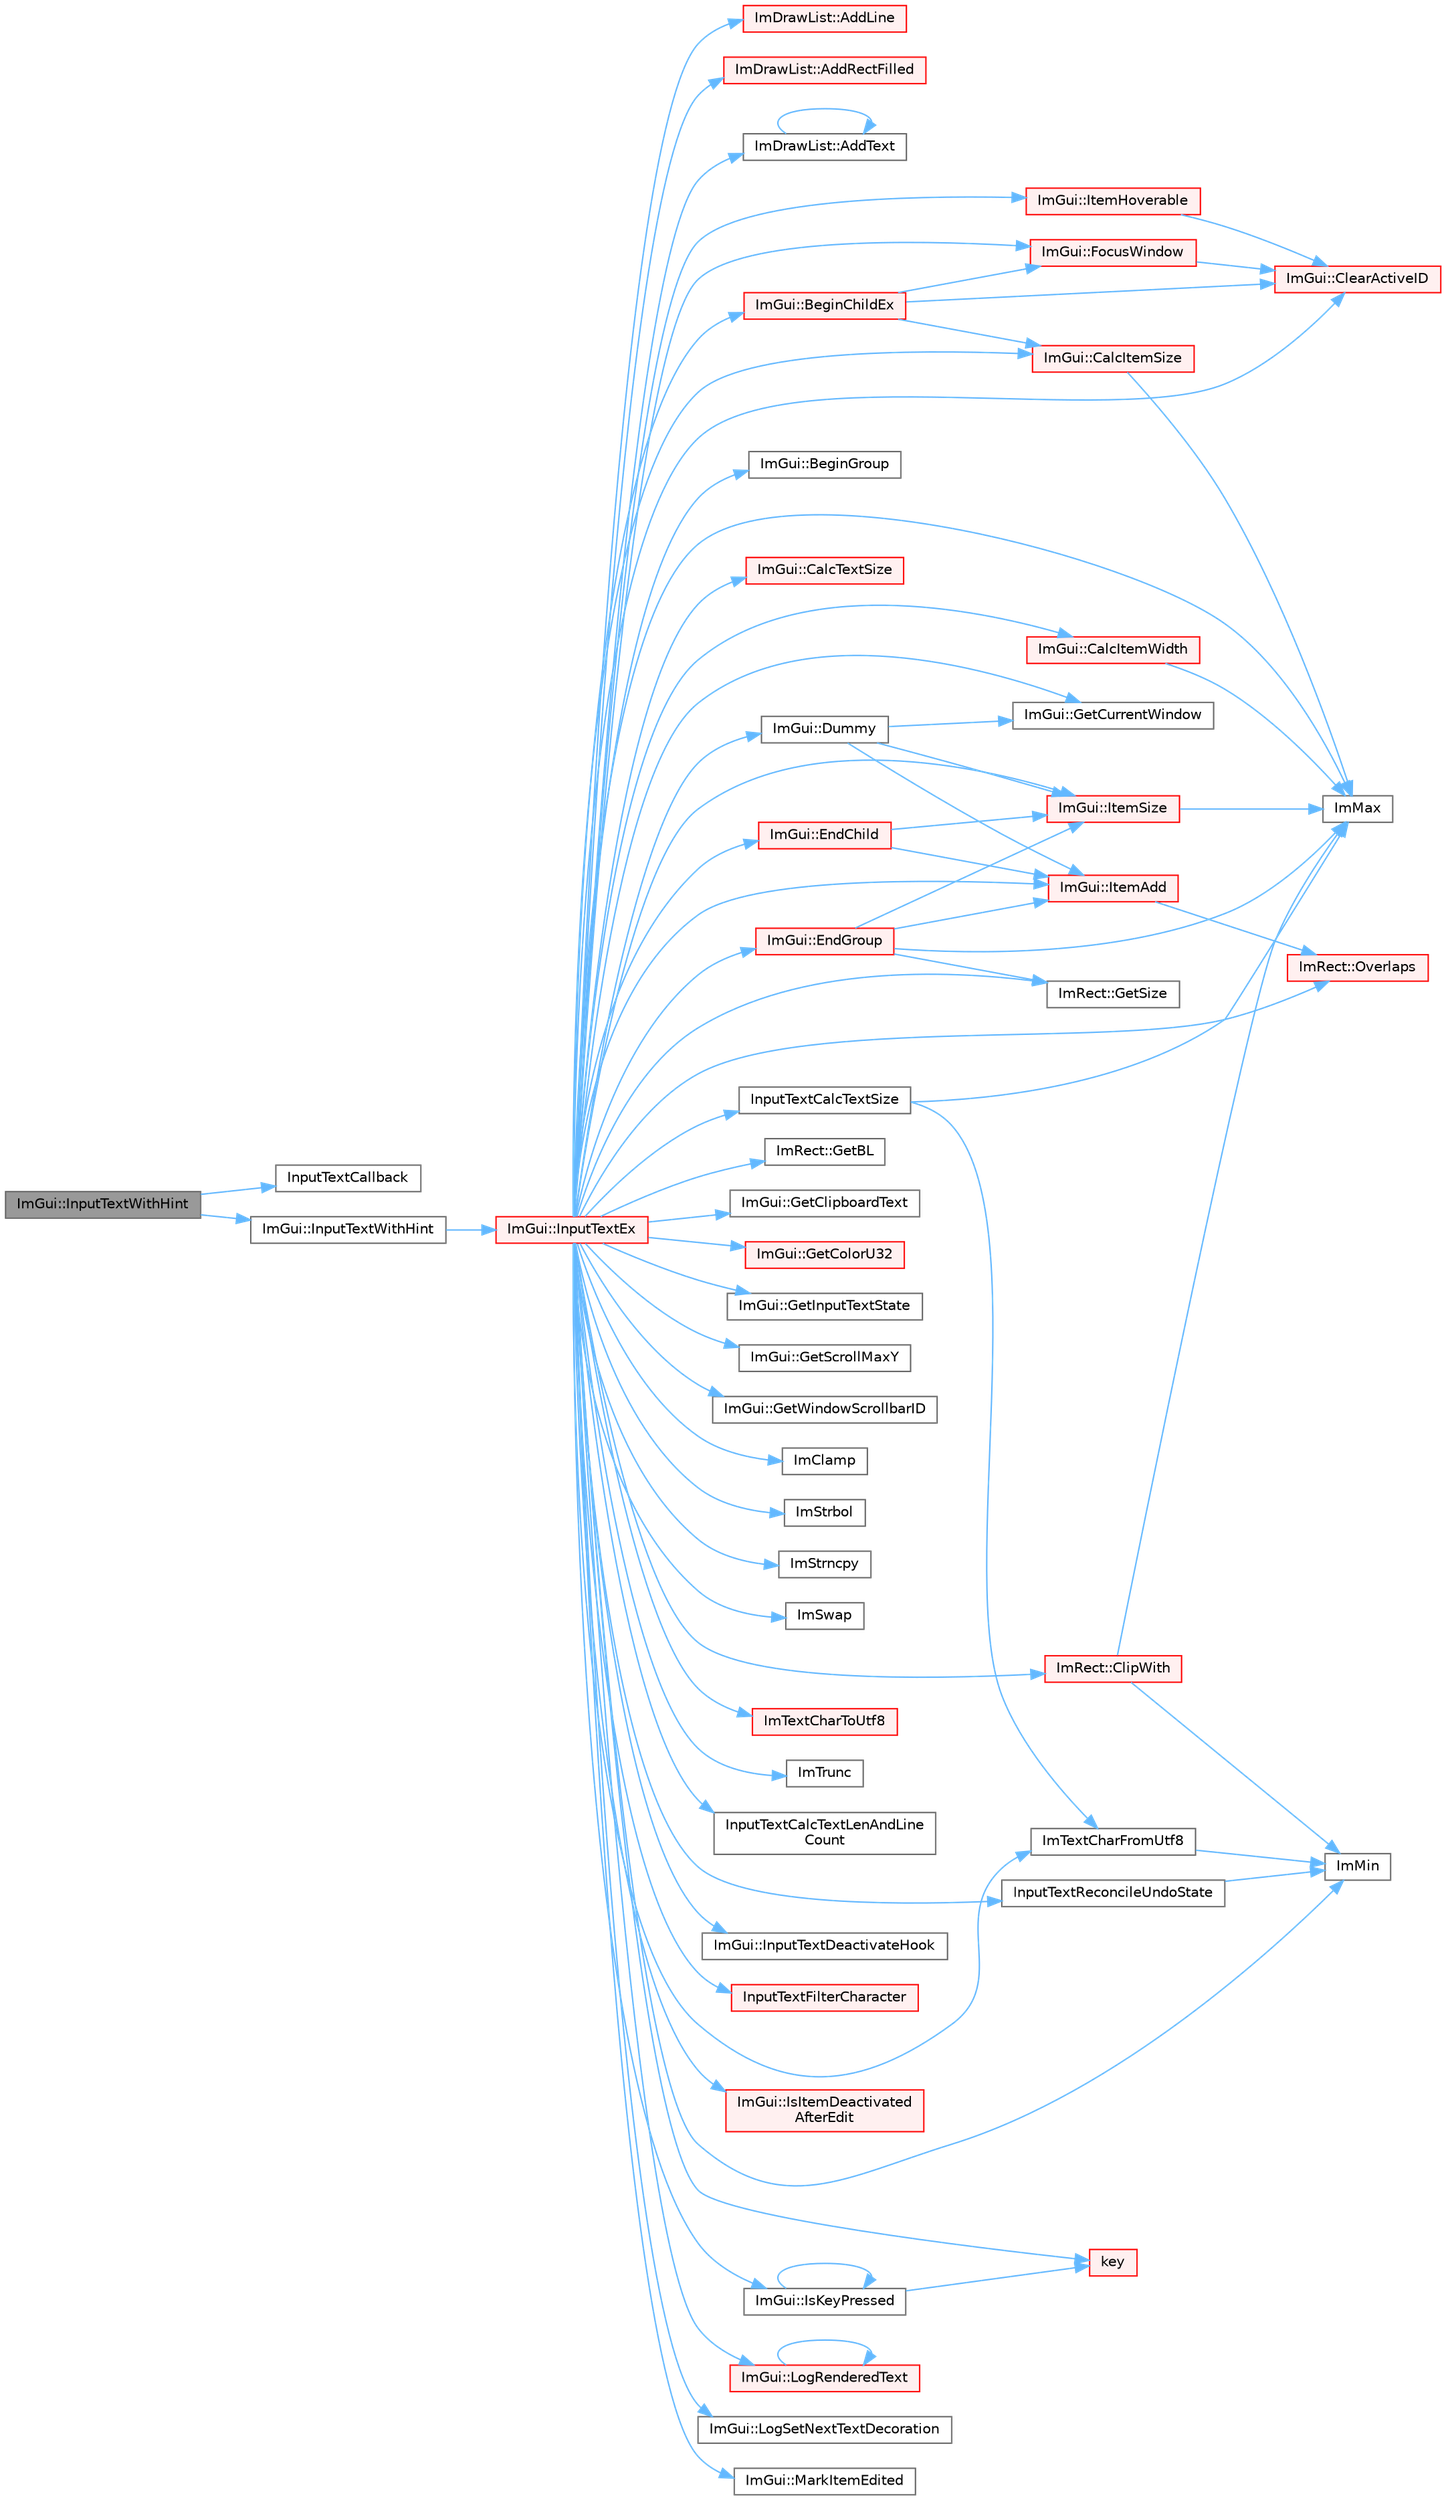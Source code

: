 digraph "ImGui::InputTextWithHint"
{
 // LATEX_PDF_SIZE
  bgcolor="transparent";
  edge [fontname=Helvetica,fontsize=10,labelfontname=Helvetica,labelfontsize=10];
  node [fontname=Helvetica,fontsize=10,shape=box,height=0.2,width=0.4];
  rankdir="LR";
  Node1 [id="Node000001",label="ImGui::InputTextWithHint",height=0.2,width=0.4,color="gray40", fillcolor="grey60", style="filled", fontcolor="black",tooltip=" "];
  Node1 -> Node2 [id="edge1_Node000001_Node000002",color="steelblue1",style="solid",tooltip=" "];
  Node2 [id="Node000002",label="InputTextCallback",height=0.2,width=0.4,color="grey40", fillcolor="white", style="filled",URL="$imgui__stdlib_8cpp.html#aec3aaff9db65c4f2e344cbbc42fe05fd",tooltip=" "];
  Node1 -> Node3 [id="edge2_Node000001_Node000003",color="steelblue1",style="solid",tooltip=" "];
  Node3 [id="Node000003",label="ImGui::InputTextWithHint",height=0.2,width=0.4,color="grey40", fillcolor="white", style="filled",URL="$namespace_im_gui.html#aee5a5127f494966ad16e578714e8fac2",tooltip=" "];
  Node3 -> Node4 [id="edge3_Node000003_Node000004",color="steelblue1",style="solid",tooltip=" "];
  Node4 [id="Node000004",label="ImGui::InputTextEx",height=0.2,width=0.4,color="red", fillcolor="#FFF0F0", style="filled",URL="$namespace_im_gui.html#af89af17ecc11653f25fea1e50e195de6",tooltip=" "];
  Node4 -> Node5 [id="edge4_Node000004_Node000005",color="steelblue1",style="solid",tooltip=" "];
  Node5 [id="Node000005",label="ImDrawList::AddLine",height=0.2,width=0.4,color="red", fillcolor="#FFF0F0", style="filled",URL="$struct_im_draw_list.html#aa21e5a1c6e00239581f97d344fc0db61",tooltip=" "];
  Node4 -> Node13 [id="edge5_Node000004_Node000013",color="steelblue1",style="solid",tooltip=" "];
  Node13 [id="Node000013",label="ImDrawList::AddRectFilled",height=0.2,width=0.4,color="red", fillcolor="#FFF0F0", style="filled",URL="$struct_im_draw_list.html#a6b16ab764160b0251d2e7b3bd08c1ffc",tooltip=" "];
  Node4 -> Node25 [id="edge6_Node000004_Node000025",color="steelblue1",style="solid",tooltip=" "];
  Node25 [id="Node000025",label="ImDrawList::AddText",height=0.2,width=0.4,color="grey40", fillcolor="white", style="filled",URL="$struct_im_draw_list.html#ac5221bd86b3429f6d5b6e6ffe454942d",tooltip=" "];
  Node25 -> Node25 [id="edge7_Node000025_Node000025",color="steelblue1",style="solid",tooltip=" "];
  Node4 -> Node26 [id="edge8_Node000004_Node000026",color="steelblue1",style="solid",tooltip=" "];
  Node26 [id="Node000026",label="ImGui::BeginChildEx",height=0.2,width=0.4,color="red", fillcolor="#FFF0F0", style="filled",URL="$namespace_im_gui.html#ac36ecce0443f0b45a48484d85f653ae2",tooltip=" "];
  Node26 -> Node519 [id="edge9_Node000026_Node000519",color="steelblue1",style="solid",tooltip=" "];
  Node519 [id="Node000519",label="ImGui::CalcItemSize",height=0.2,width=0.4,color="red", fillcolor="#FFF0F0", style="filled",URL="$namespace_im_gui.html#acaef0497f7982dd98bf215e50129cd9b",tooltip=" "];
  Node519 -> Node9 [id="edge10_Node000519_Node000009",color="steelblue1",style="solid",tooltip=" "];
  Node9 [id="Node000009",label="ImMax",height=0.2,width=0.4,color="grey40", fillcolor="white", style="filled",URL="$imgui__internal_8h.html#a7667efd95147d0422f140917c71a9226",tooltip=" "];
  Node26 -> Node58 [id="edge11_Node000026_Node000058",color="steelblue1",style="solid",tooltip=" "];
  Node58 [id="Node000058",label="ImGui::ClearActiveID",height=0.2,width=0.4,color="red", fillcolor="#FFF0F0", style="filled",URL="$namespace_im_gui.html#a17ff60ad1e2669130ac38a04d16eb354",tooltip=" "];
  Node26 -> Node53 [id="edge12_Node000026_Node000053",color="steelblue1",style="solid",tooltip=" "];
  Node53 [id="Node000053",label="ImGui::FocusWindow",height=0.2,width=0.4,color="red", fillcolor="#FFF0F0", style="filled",URL="$namespace_im_gui.html#a27aa6f2f3aa11778c6d023b1b223f262",tooltip=" "];
  Node53 -> Node58 [id="edge13_Node000053_Node000058",color="steelblue1",style="solid",tooltip=" "];
  Node4 -> Node524 [id="edge14_Node000004_Node000524",color="steelblue1",style="solid",tooltip=" "];
  Node524 [id="Node000524",label="ImGui::BeginGroup",height=0.2,width=0.4,color="grey40", fillcolor="white", style="filled",URL="$namespace_im_gui.html#a42407e196b7ed2a8755bff28aae9805f",tooltip=" "];
  Node4 -> Node519 [id="edge15_Node000004_Node000519",color="steelblue1",style="solid",tooltip=" "];
  Node4 -> Node260 [id="edge16_Node000004_Node000260",color="steelblue1",style="solid",tooltip=" "];
  Node260 [id="Node000260",label="ImGui::CalcItemWidth",height=0.2,width=0.4,color="red", fillcolor="#FFF0F0", style="filled",URL="$namespace_im_gui.html#ab3b3ba92ebd8bca4a552dd93321a1994",tooltip=" "];
  Node260 -> Node9 [id="edge17_Node000260_Node000009",color="steelblue1",style="solid",tooltip=" "];
  Node4 -> Node144 [id="edge18_Node000004_Node000144",color="steelblue1",style="solid",tooltip=" "];
  Node144 [id="Node000144",label="ImGui::CalcTextSize",height=0.2,width=0.4,color="red", fillcolor="#FFF0F0", style="filled",URL="$namespace_im_gui.html#a848b9db6cc4a186751c0ecebcaadc33b",tooltip=" "];
  Node4 -> Node58 [id="edge19_Node000004_Node000058",color="steelblue1",style="solid",tooltip=" "];
  Node4 -> Node99 [id="edge20_Node000004_Node000099",color="steelblue1",style="solid",tooltip=" "];
  Node99 [id="Node000099",label="ImRect::ClipWith",height=0.2,width=0.4,color="red", fillcolor="#FFF0F0", style="filled",URL="$struct_im_rect.html#ac02d5cf6ce0358aea9ed9df43d368f3f",tooltip=" "];
  Node99 -> Node9 [id="edge21_Node000099_Node000009",color="steelblue1",style="solid",tooltip=" "];
  Node99 -> Node18 [id="edge22_Node000099_Node000018",color="steelblue1",style="solid",tooltip=" "];
  Node18 [id="Node000018",label="ImMin",height=0.2,width=0.4,color="grey40", fillcolor="white", style="filled",URL="$imgui__internal_8h.html#a7f9d7828066a9d61b5630adcdf4655d3",tooltip=" "];
  Node4 -> Node525 [id="edge23_Node000004_Node000525",color="steelblue1",style="solid",tooltip=" "];
  Node525 [id="Node000525",label="ImGui::Dummy",height=0.2,width=0.4,color="grey40", fillcolor="white", style="filled",URL="$namespace_im_gui.html#a8b0fb07113251301ff897b8578a53f34",tooltip=" "];
  Node525 -> Node108 [id="edge24_Node000525_Node000108",color="steelblue1",style="solid",tooltip=" "];
  Node108 [id="Node000108",label="ImGui::GetCurrentWindow",height=0.2,width=0.4,color="grey40", fillcolor="white", style="filled",URL="$namespace_im_gui.html#ac452417b5004ca16a814a72cff153526",tooltip=" "];
  Node525 -> Node131 [id="edge25_Node000525_Node000131",color="steelblue1",style="solid",tooltip=" "];
  Node131 [id="Node000131",label="ImGui::ItemAdd",height=0.2,width=0.4,color="red", fillcolor="#FFF0F0", style="filled",URL="$namespace_im_gui.html#a0c2ccafc8d403c02a6590ac21157b9ac",tooltip=" "];
  Node131 -> Node155 [id="edge26_Node000131_Node000155",color="steelblue1",style="solid",tooltip=" "];
  Node155 [id="Node000155",label="ImRect::Overlaps",height=0.2,width=0.4,color="red", fillcolor="#FFF0F0", style="filled",URL="$struct_im_rect.html#a0af3bade3781e5e7c6afdf71ccfb0d43",tooltip=" "];
  Node525 -> Node175 [id="edge27_Node000525_Node000175",color="steelblue1",style="solid",tooltip=" "];
  Node175 [id="Node000175",label="ImGui::ItemSize",height=0.2,width=0.4,color="red", fillcolor="#FFF0F0", style="filled",URL="$namespace_im_gui.html#a4b5818a652d943ea54e0cec9fb3943d7",tooltip=" "];
  Node175 -> Node9 [id="edge28_Node000175_Node000009",color="steelblue1",style="solid",tooltip=" "];
  Node4 -> Node301 [id="edge29_Node000004_Node000301",color="steelblue1",style="solid",tooltip=" "];
  Node301 [id="Node000301",label="ImGui::EndChild",height=0.2,width=0.4,color="red", fillcolor="#FFF0F0", style="filled",URL="$namespace_im_gui.html#af8de559a88c1442d6df8c1b04c86e997",tooltip=" "];
  Node301 -> Node131 [id="edge30_Node000301_Node000131",color="steelblue1",style="solid",tooltip=" "];
  Node301 -> Node175 [id="edge31_Node000301_Node000175",color="steelblue1",style="solid",tooltip=" "];
  Node4 -> Node173 [id="edge32_Node000004_Node000173",color="steelblue1",style="solid",tooltip=" "];
  Node173 [id="Node000173",label="ImGui::EndGroup",height=0.2,width=0.4,color="red", fillcolor="#FFF0F0", style="filled",URL="$namespace_im_gui.html#a05fc97fc64f28a55486087f503d9a622",tooltip=" "];
  Node173 -> Node174 [id="edge33_Node000173_Node000174",color="steelblue1",style="solid",tooltip=" "];
  Node174 [id="Node000174",label="ImRect::GetSize",height=0.2,width=0.4,color="grey40", fillcolor="white", style="filled",URL="$struct_im_rect.html#ae459d9c50003058cfb34519a571aaf33",tooltip=" "];
  Node173 -> Node9 [id="edge34_Node000173_Node000009",color="steelblue1",style="solid",tooltip=" "];
  Node173 -> Node131 [id="edge35_Node000173_Node000131",color="steelblue1",style="solid",tooltip=" "];
  Node173 -> Node175 [id="edge36_Node000173_Node000175",color="steelblue1",style="solid",tooltip=" "];
  Node4 -> Node53 [id="edge37_Node000004_Node000053",color="steelblue1",style="solid",tooltip=" "];
  Node4 -> Node252 [id="edge38_Node000004_Node000252",color="steelblue1",style="solid",tooltip=" "];
  Node252 [id="Node000252",label="ImRect::GetBL",height=0.2,width=0.4,color="grey40", fillcolor="white", style="filled",URL="$struct_im_rect.html#a59d9751bc7be6745dddf5b83b9155669",tooltip=" "];
  Node4 -> Node526 [id="edge39_Node000004_Node000526",color="steelblue1",style="solid",tooltip=" "];
  Node526 [id="Node000526",label="ImGui::GetClipboardText",height=0.2,width=0.4,color="grey40", fillcolor="white", style="filled",URL="$namespace_im_gui.html#a11837daee819fd90e17d80ab1eef1f99",tooltip=" "];
  Node4 -> Node109 [id="edge40_Node000004_Node000109",color="steelblue1",style="solid",tooltip=" "];
  Node109 [id="Node000109",label="ImGui::GetColorU32",height=0.2,width=0.4,color="red", fillcolor="#FFF0F0", style="filled",URL="$namespace_im_gui.html#a0de2d9bd347d9866511eb8d014e62556",tooltip=" "];
  Node4 -> Node108 [id="edge41_Node000004_Node000108",color="steelblue1",style="solid",tooltip=" "];
  Node4 -> Node527 [id="edge42_Node000004_Node000527",color="steelblue1",style="solid",tooltip=" "];
  Node527 [id="Node000527",label="ImGui::GetInputTextState",height=0.2,width=0.4,color="grey40", fillcolor="white", style="filled",URL="$namespace_im_gui.html#a93881467b5800a52508dda7ce32cf875",tooltip=" "];
  Node4 -> Node528 [id="edge43_Node000004_Node000528",color="steelblue1",style="solid",tooltip=" "];
  Node528 [id="Node000528",label="ImGui::GetScrollMaxY",height=0.2,width=0.4,color="grey40", fillcolor="white", style="filled",URL="$namespace_im_gui.html#ab34c0d5c63908a7ff50923151730f76a",tooltip=" "];
  Node4 -> Node174 [id="edge44_Node000004_Node000174",color="steelblue1",style="solid",tooltip=" "];
  Node4 -> Node490 [id="edge45_Node000004_Node000490",color="steelblue1",style="solid",tooltip=" "];
  Node490 [id="Node000490",label="ImGui::GetWindowScrollbarID",height=0.2,width=0.4,color="grey40", fillcolor="white", style="filled",URL="$namespace_im_gui.html#a426c9b60bf8cd3d887ba50366a2612df",tooltip=" "];
  Node4 -> Node23 [id="edge46_Node000004_Node000023",color="steelblue1",style="solid",tooltip=" "];
  Node23 [id="Node000023",label="ImClamp",height=0.2,width=0.4,color="grey40", fillcolor="white", style="filled",URL="$imgui__internal_8h.html#a6e61ede308bfd68c7434e17905a29fc8",tooltip=" "];
  Node4 -> Node9 [id="edge47_Node000004_Node000009",color="steelblue1",style="solid",tooltip=" "];
  Node4 -> Node18 [id="edge48_Node000004_Node000018",color="steelblue1",style="solid",tooltip=" "];
  Node4 -> Node529 [id="edge49_Node000004_Node000529",color="steelblue1",style="solid",tooltip=" "];
  Node529 [id="Node000529",label="ImStrbol",height=0.2,width=0.4,color="grey40", fillcolor="white", style="filled",URL="$imgui_8cpp.html#a09b8c0848abf2476ae7e1a2a18651e0a",tooltip=" "];
  Node4 -> Node372 [id="edge50_Node000004_Node000372",color="steelblue1",style="solid",tooltip=" "];
  Node372 [id="Node000372",label="ImStrncpy",height=0.2,width=0.4,color="grey40", fillcolor="white", style="filled",URL="$imgui_8cpp.html#aebf0117d9d0fb0f2731a94d64173b41a",tooltip=" "];
  Node4 -> Node510 [id="edge51_Node000004_Node000510",color="steelblue1",style="solid",tooltip=" "];
  Node510 [id="Node000510",label="ImSwap",height=0.2,width=0.4,color="grey40", fillcolor="white", style="filled",URL="$imgui__internal_8h.html#a026ee5118396c67803e2c0e072cbf9eb",tooltip=" "];
  Node4 -> Node150 [id="edge52_Node000004_Node000150",color="steelblue1",style="solid",tooltip=" "];
  Node150 [id="Node000150",label="ImTextCharFromUtf8",height=0.2,width=0.4,color="grey40", fillcolor="white", style="filled",URL="$imgui_8cpp.html#abee86973b9888938f748a7850c2c0ff3",tooltip=" "];
  Node150 -> Node18 [id="edge53_Node000150_Node000018",color="steelblue1",style="solid",tooltip=" "];
  Node4 -> Node530 [id="edge54_Node000004_Node000530",color="steelblue1",style="solid",tooltip=" "];
  Node530 [id="Node000530",label="ImTextCharToUtf8",height=0.2,width=0.4,color="red", fillcolor="#FFF0F0", style="filled",URL="$imgui_8cpp.html#a95ebc047720485ca52f00e593e70aa0e",tooltip=" "];
  Node4 -> Node118 [id="edge55_Node000004_Node000118",color="steelblue1",style="solid",tooltip=" "];
  Node118 [id="Node000118",label="ImTrunc",height=0.2,width=0.4,color="grey40", fillcolor="white", style="filled",URL="$imgui__internal_8h.html#a34870cae27ccd450c17ec3d3910b2da4",tooltip=" "];
  Node4 -> Node532 [id="edge56_Node000004_Node000532",color="steelblue1",style="solid",tooltip=" "];
  Node532 [id="Node000532",label="InputTextCalcTextLenAndLine\lCount",height=0.2,width=0.4,color="grey40", fillcolor="white", style="filled",URL="$imgui__widgets_8cpp.html#a6b80fbdb51d7eba0d61d2ce186ef79cb",tooltip=" "];
  Node4 -> Node533 [id="edge57_Node000004_Node000533",color="steelblue1",style="solid",tooltip=" "];
  Node533 [id="Node000533",label="InputTextCalcTextSize",height=0.2,width=0.4,color="grey40", fillcolor="white", style="filled",URL="$imgui__widgets_8cpp.html#aaf5aa0f65b4ed782ca22b061f6b0d386",tooltip=" "];
  Node533 -> Node9 [id="edge58_Node000533_Node000009",color="steelblue1",style="solid",tooltip=" "];
  Node533 -> Node150 [id="edge59_Node000533_Node000150",color="steelblue1",style="solid",tooltip=" "];
  Node4 -> Node60 [id="edge60_Node000004_Node000060",color="steelblue1",style="solid",tooltip=" "];
  Node60 [id="Node000060",label="ImGui::InputTextDeactivateHook",height=0.2,width=0.4,color="grey40", fillcolor="white", style="filled",URL="$namespace_im_gui.html#aad9419cf6e296c668807e3af4bfd62bb",tooltip=" "];
  Node4 -> Node534 [id="edge61_Node000004_Node000534",color="steelblue1",style="solid",tooltip=" "];
  Node534 [id="Node000534",label="InputTextFilterCharacter",height=0.2,width=0.4,color="red", fillcolor="#FFF0F0", style="filled",URL="$imgui__widgets_8cpp.html#aaa6ceffb1be4ce6d6c32d4f56ac957e1",tooltip=" "];
  Node4 -> Node535 [id="edge62_Node000004_Node000535",color="steelblue1",style="solid",tooltip=" "];
  Node535 [id="Node000535",label="InputTextReconcileUndoState",height=0.2,width=0.4,color="grey40", fillcolor="white", style="filled",URL="$imgui__widgets_8cpp.html#a148c9d85b070d75d37b59a3e7f87cd6d",tooltip=" "];
  Node535 -> Node18 [id="edge63_Node000535_Node000018",color="steelblue1",style="solid",tooltip=" "];
  Node4 -> Node536 [id="edge64_Node000004_Node000536",color="steelblue1",style="solid",tooltip=" "];
  Node536 [id="Node000536",label="ImGui::IsItemDeactivated\lAfterEdit",height=0.2,width=0.4,color="red", fillcolor="#FFF0F0", style="filled",URL="$namespace_im_gui.html#a8bb4c0fc2b9d0e90249310bb4e822485",tooltip=" "];
  Node4 -> Node153 [id="edge65_Node000004_Node000153",color="steelblue1",style="solid",tooltip=" "];
  Node153 [id="Node000153",label="ImGui::IsKeyPressed",height=0.2,width=0.4,color="grey40", fillcolor="white", style="filled",URL="$namespace_im_gui.html#a477c2ef31c9641b158d78879780bd108",tooltip=" "];
  Node153 -> Node153 [id="edge66_Node000153_Node000153",color="steelblue1",style="solid",tooltip=" "];
  Node153 -> Node87 [id="edge67_Node000153_Node000087",color="steelblue1",style="solid",tooltip=" "];
  Node87 [id="Node000087",label="key",height=0.2,width=0.4,color="red", fillcolor="#FFF0F0", style="filled",URL="$gears_8c.html#accd6b5b92b78666e36543412d4ac14cd",tooltip=" "];
  Node4 -> Node131 [id="edge68_Node000004_Node000131",color="steelblue1",style="solid",tooltip=" "];
  Node4 -> Node76 [id="edge69_Node000004_Node000076",color="steelblue1",style="solid",tooltip=" "];
  Node76 [id="Node000076",label="ImGui::ItemHoverable",height=0.2,width=0.4,color="red", fillcolor="#FFF0F0", style="filled",URL="$namespace_im_gui.html#a1d7304e335dbe35c4d97b67854111ed2",tooltip=" "];
  Node76 -> Node58 [id="edge70_Node000076_Node000058",color="steelblue1",style="solid",tooltip=" "];
  Node4 -> Node175 [id="edge71_Node000004_Node000175",color="steelblue1",style="solid",tooltip=" "];
  Node4 -> Node87 [id="edge72_Node000004_Node000087",color="steelblue1",style="solid",tooltip=" "];
  Node4 -> Node273 [id="edge73_Node000004_Node000273",color="steelblue1",style="solid",tooltip=" "];
  Node273 [id="Node000273",label="ImGui::LogRenderedText",height=0.2,width=0.4,color="red", fillcolor="#FFF0F0", style="filled",URL="$namespace_im_gui.html#a7a0d62e33f2236ec2f789e24ca0fb56f",tooltip=" "];
  Node273 -> Node273 [id="edge74_Node000273_Node000273",color="steelblue1",style="solid",tooltip=" "];
  Node4 -> Node262 [id="edge75_Node000004_Node000262",color="steelblue1",style="solid",tooltip=" "];
  Node262 [id="Node000262",label="ImGui::LogSetNextTextDecoration",height=0.2,width=0.4,color="grey40", fillcolor="white", style="filled",URL="$namespace_im_gui.html#a66bc1e61bff5f2170bcd2d7d071eaa22",tooltip=" "];
  Node4 -> Node284 [id="edge76_Node000004_Node000284",color="steelblue1",style="solid",tooltip=" "];
  Node284 [id="Node000284",label="ImGui::MarkItemEdited",height=0.2,width=0.4,color="grey40", fillcolor="white", style="filled",URL="$namespace_im_gui.html#a83036681a36fbee2d35b5b57a1ef72e6",tooltip=" "];
  Node4 -> Node155 [id="edge77_Node000004_Node000155",color="steelblue1",style="solid",tooltip=" "];
}
